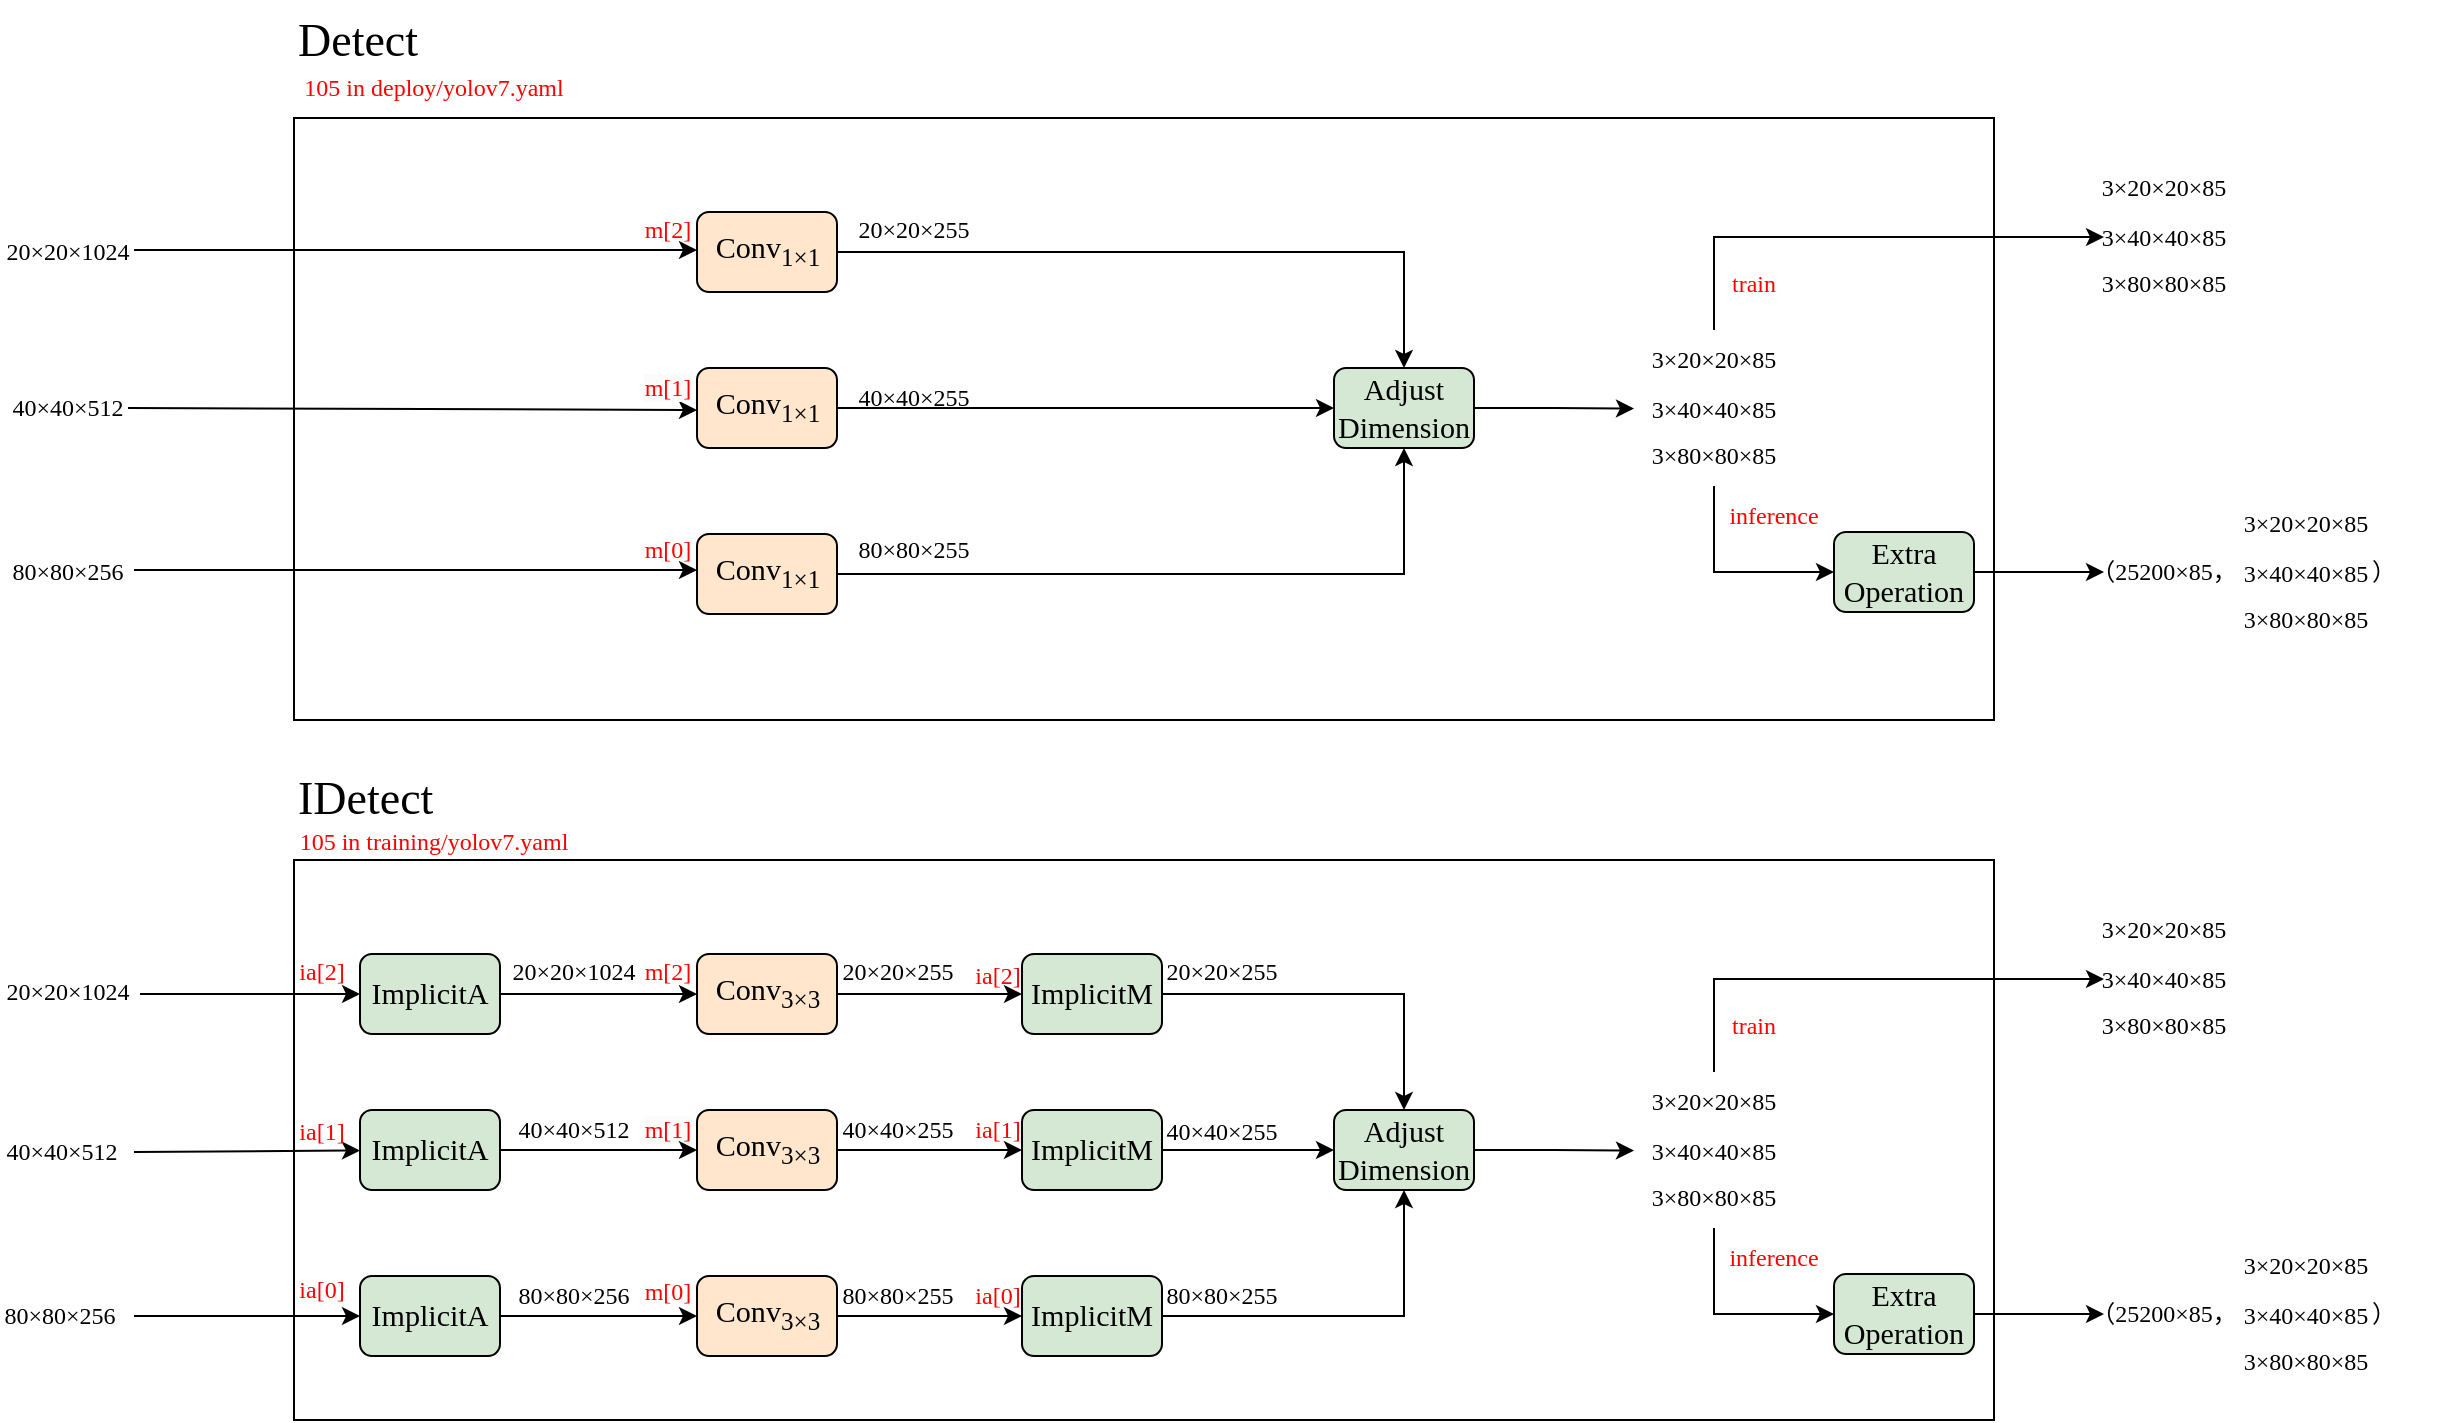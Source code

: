 <mxfile version="20.8.5" type="device"><diagram id="5mF-1vCLCWGnufUyM8pE" name="第 1 页"><mxGraphModel dx="1434" dy="-3874" grid="1" gridSize="10" guides="1" tooltips="1" connect="1" arrows="1" fold="1" page="1" pageScale="1" pageWidth="827" pageHeight="1169" math="0" shadow="0"><root><mxCell id="0"/><mxCell id="1" parent="0"/><mxCell id="pcXph9boCo1NyAsPAO1Y-1" value="" style="rounded=0;whiteSpace=wrap;html=1;fontFamily=Times New Roman;" parent="1" vertex="1"><mxGeometry x="260" y="5320" width="850" height="280" as="geometry"/></mxCell><mxCell id="pcXph9boCo1NyAsPAO1Y-2" value="&lt;div style=&quot;text-align: center;&quot;&gt;IDetect&lt;br&gt;&lt;/div&gt;" style="text;whiteSpace=wrap;html=1;fontSize=23;fontFamily=Times New Roman;fontColor=#000000;" parent="1" vertex="1"><mxGeometry x="260" y="5269" width="130" height="40" as="geometry"/></mxCell><mxCell id="pcXph9boCo1NyAsPAO1Y-3" value="&lt;font color=&quot;#ff0000&quot;&gt;105&amp;nbsp;in training/yolov7.yaml&lt;/font&gt;" style="text;html=1;strokeColor=none;fillColor=none;align=center;verticalAlign=middle;whiteSpace=wrap;rounded=0;fontFamily=Times New Roman;" parent="1" vertex="1"><mxGeometry x="260" y="5296" width="140" height="30" as="geometry"/></mxCell><mxCell id="pcXph9boCo1NyAsPAO1Y-4" value="" style="endArrow=classic;html=1;rounded=0;entryX=0;entryY=0.5;entryDx=0;entryDy=0;" parent="1" target="ekhUw0RYHfm-GTvsuDFW-6" edge="1"><mxGeometry width="50" height="50" relative="1" as="geometry"><mxPoint x="180" y="5548" as="sourcePoint"/><mxPoint x="290" y="5548" as="targetPoint"/></mxGeometry></mxCell><mxCell id="pcXph9boCo1NyAsPAO1Y-5" value="80×80×256" style="text;html=1;strokeColor=none;fillColor=none;align=center;verticalAlign=middle;whiteSpace=wrap;rounded=0;fontFamily=Times New Roman;" parent="1" vertex="1"><mxGeometry x="113" y="5533" width="60" height="30" as="geometry"/></mxCell><mxCell id="pcXph9boCo1NyAsPAO1Y-6" value="&lt;font color=&quot;#ff0000&quot;&gt;m[0]&lt;/font&gt;" style="text;html=1;strokeColor=none;fillColor=none;align=center;verticalAlign=middle;whiteSpace=wrap;rounded=0;fontFamily=Times New Roman;" parent="1" vertex="1"><mxGeometry x="436.5" y="5521" width="20" height="30" as="geometry"/></mxCell><mxCell id="pcXph9boCo1NyAsPAO1Y-7" value="" style="endArrow=classic;html=1;rounded=0;" parent="1" target="ekhUw0RYHfm-GTvsuDFW-5" edge="1"><mxGeometry width="50" height="50" relative="1" as="geometry"><mxPoint x="180" y="5466" as="sourcePoint"/><mxPoint x="290" y="5466" as="targetPoint"/></mxGeometry></mxCell><mxCell id="pcXph9boCo1NyAsPAO1Y-8" value="40×40×512" style="text;html=1;strokeColor=none;fillColor=none;align=center;verticalAlign=middle;whiteSpace=wrap;rounded=0;fontFamily=Times New Roman;" parent="1" vertex="1"><mxGeometry x="114" y="5451" width="60" height="30" as="geometry"/></mxCell><mxCell id="pcXph9boCo1NyAsPAO1Y-9" value="&lt;span style=&quot;color: rgb(255, 0, 0); font-family: &amp;quot;Times New Roman&amp;quot;; font-size: 12px; font-style: normal; font-variant-ligatures: normal; font-variant-caps: normal; font-weight: 400; letter-spacing: normal; orphans: 2; text-align: center; text-indent: 0px; text-transform: none; widows: 2; word-spacing: 0px; -webkit-text-stroke-width: 0px; background-color: rgb(251, 251, 251); text-decoration-thickness: initial; text-decoration-style: initial; text-decoration-color: initial; float: none; display: inline !important;&quot;&gt;m[1]&lt;/span&gt;" style="text;html=1;strokeColor=none;fillColor=none;align=center;verticalAlign=middle;whiteSpace=wrap;rounded=0;fontFamily=Times New Roman;" parent="1" vertex="1"><mxGeometry x="436.5" y="5440" width="20" height="30" as="geometry"/></mxCell><mxCell id="pcXph9boCo1NyAsPAO1Y-11" value="20×20×1024" style="text;html=1;strokeColor=none;fillColor=none;align=center;verticalAlign=middle;whiteSpace=wrap;rounded=0;fontFamily=Times New Roman;" parent="1" vertex="1"><mxGeometry x="117" y="5371" width="60" height="30" as="geometry"/></mxCell><mxCell id="pcXph9boCo1NyAsPAO1Y-12" value="&lt;font color=&quot;#ff0000&quot;&gt;m[2]&lt;/font&gt;" style="text;html=1;strokeColor=none;fillColor=none;align=center;verticalAlign=middle;whiteSpace=wrap;rounded=0;fontFamily=Times New Roman;" parent="1" vertex="1"><mxGeometry x="436.5" y="5361" width="20" height="30" as="geometry"/></mxCell><mxCell id="pcXph9boCo1NyAsPAO1Y-23" style="edgeStyle=orthogonalEdgeStyle;rounded=0;orthogonalLoop=1;jettySize=auto;html=1;exitX=1;exitY=0.5;exitDx=0;exitDy=0;fontColor=#FF0000;startArrow=none;" parent="1" source="ekhUw0RYHfm-GTvsuDFW-16" target="pcXph9boCo1NyAsPAO1Y-22" edge="1"><mxGeometry relative="1" as="geometry"/></mxCell><mxCell id="ekhUw0RYHfm-GTvsuDFW-18" style="edgeStyle=orthogonalEdgeStyle;rounded=0;orthogonalLoop=1;jettySize=auto;html=1;exitX=1;exitY=0.5;exitDx=0;exitDy=0;entryX=0;entryY=0.5;entryDx=0;entryDy=0;" parent="1" source="pcXph9boCo1NyAsPAO1Y-13" target="ekhUw0RYHfm-GTvsuDFW-16" edge="1"><mxGeometry relative="1" as="geometry"/></mxCell><mxCell id="pcXph9boCo1NyAsPAO1Y-13" value="&lt;div style=&quot;font-size: 11.3pt;&quot;&gt;&lt;span style=&quot;background-color: rgb(255, 230, 204);&quot;&gt;Conv&lt;sub&gt;3&lt;/sub&gt;&lt;/span&gt;&lt;sub style=&quot;background-color: initial; border-color: var(--border-color);&quot;&gt;×3&lt;/sub&gt;&lt;/div&gt;" style="rounded=1;whiteSpace=wrap;html=1;labelBackgroundColor=none;fontSize=23;fillColor=#FFE6CC;strokeColor=#000000;fontFamily=Times New Roman;" parent="1" vertex="1"><mxGeometry x="461.5" y="5367" width="70" height="40" as="geometry"/></mxCell><mxCell id="pcXph9boCo1NyAsPAO1Y-24" style="edgeStyle=orthogonalEdgeStyle;rounded=0;orthogonalLoop=1;jettySize=auto;html=1;exitX=1;exitY=0.5;exitDx=0;exitDy=0;fontColor=#FF0000;startArrow=none;" parent="1" source="ekhUw0RYHfm-GTvsuDFW-19" target="pcXph9boCo1NyAsPAO1Y-22" edge="1"><mxGeometry relative="1" as="geometry"/></mxCell><mxCell id="ekhUw0RYHfm-GTvsuDFW-23" style="edgeStyle=orthogonalEdgeStyle;rounded=0;orthogonalLoop=1;jettySize=auto;html=1;exitX=1;exitY=0.5;exitDx=0;exitDy=0;entryX=0;entryY=0.5;entryDx=0;entryDy=0;" parent="1" source="pcXph9boCo1NyAsPAO1Y-15" target="ekhUw0RYHfm-GTvsuDFW-19" edge="1"><mxGeometry relative="1" as="geometry"/></mxCell><mxCell id="pcXph9boCo1NyAsPAO1Y-15" value="&lt;div style=&quot;font-size: 11.3pt;&quot;&gt;&lt;span style=&quot;background-color: rgb(255, 230, 204);&quot;&gt;Conv&lt;sub&gt;3&lt;/sub&gt;&lt;/span&gt;&lt;sub style=&quot;background-color: initial; border-color: var(--border-color);&quot;&gt;×3&lt;/sub&gt;&lt;/div&gt;" style="rounded=1;whiteSpace=wrap;html=1;labelBackgroundColor=none;fontSize=23;fillColor=#FFE6CC;strokeColor=#000000;fontFamily=Times New Roman;" parent="1" vertex="1"><mxGeometry x="461.5" y="5445" width="70" height="40" as="geometry"/></mxCell><mxCell id="pcXph9boCo1NyAsPAO1Y-25" style="edgeStyle=orthogonalEdgeStyle;rounded=0;orthogonalLoop=1;jettySize=auto;html=1;exitX=1;exitY=0.5;exitDx=0;exitDy=0;entryX=0.5;entryY=1;entryDx=0;entryDy=0;fontColor=#FF0000;startArrow=none;" parent="1" source="ekhUw0RYHfm-GTvsuDFW-21" target="pcXph9boCo1NyAsPAO1Y-22" edge="1"><mxGeometry relative="1" as="geometry"/></mxCell><mxCell id="ekhUw0RYHfm-GTvsuDFW-24" style="edgeStyle=orthogonalEdgeStyle;rounded=0;orthogonalLoop=1;jettySize=auto;html=1;exitX=1;exitY=0.5;exitDx=0;exitDy=0;entryX=0;entryY=0.5;entryDx=0;entryDy=0;" parent="1" source="pcXph9boCo1NyAsPAO1Y-16" target="ekhUw0RYHfm-GTvsuDFW-21" edge="1"><mxGeometry relative="1" as="geometry"/></mxCell><mxCell id="pcXph9boCo1NyAsPAO1Y-16" value="&lt;div style=&quot;font-size: 11.3pt;&quot;&gt;&lt;span style=&quot;background-color: rgb(255, 230, 204);&quot;&gt;Conv&lt;sub&gt;3&lt;/sub&gt;&lt;/span&gt;&lt;sub style=&quot;background-color: initial; border-color: var(--border-color);&quot;&gt;×3&lt;/sub&gt;&lt;/div&gt;" style="rounded=1;whiteSpace=wrap;html=1;labelBackgroundColor=none;fontSize=23;fillColor=#FFE6CC;strokeColor=#000000;fontFamily=Times New Roman;" parent="1" vertex="1"><mxGeometry x="461.5" y="5528" width="70" height="40" as="geometry"/></mxCell><mxCell id="pcXph9boCo1NyAsPAO1Y-18" value="80×80×255" style="text;html=1;strokeColor=none;fillColor=none;align=center;verticalAlign=middle;whiteSpace=wrap;rounded=0;fontFamily=Times New Roman;" parent="1" vertex="1"><mxGeometry x="531.5" y="5523" width="60" height="30" as="geometry"/></mxCell><mxCell id="pcXph9boCo1NyAsPAO1Y-19" value="40×40×255" style="text;html=1;strokeColor=none;fillColor=none;align=center;verticalAlign=middle;whiteSpace=wrap;rounded=0;fontFamily=Times New Roman;" parent="1" vertex="1"><mxGeometry x="531.5" y="5440" width="60" height="30" as="geometry"/></mxCell><mxCell id="pcXph9boCo1NyAsPAO1Y-20" value="20×20×255" style="text;html=1;strokeColor=none;fillColor=none;align=center;verticalAlign=middle;whiteSpace=wrap;rounded=0;fontFamily=Times New Roman;" parent="1" vertex="1"><mxGeometry x="531.5" y="5361" width="60" height="30" as="geometry"/></mxCell><mxCell id="pcXph9boCo1NyAsPAO1Y-26" style="edgeStyle=orthogonalEdgeStyle;rounded=0;orthogonalLoop=1;jettySize=auto;html=1;exitX=1;exitY=0.5;exitDx=0;exitDy=0;fontColor=#FF0000;" parent="1" source="pcXph9boCo1NyAsPAO1Y-22" edge="1"><mxGeometry relative="1" as="geometry"><mxPoint x="930" y="5465.31" as="targetPoint"/></mxGeometry></mxCell><mxCell id="pcXph9boCo1NyAsPAO1Y-22" value="&lt;div style=&quot;font-size: 11.3pt;&quot;&gt;&lt;span style=&quot;background-color: rgb(213, 232, 212);&quot;&gt;Adjust&lt;/span&gt;&lt;/div&gt;&lt;div style=&quot;font-size: 11.3pt;&quot;&gt;&lt;span style=&quot;background-color: rgb(213, 232, 212);&quot;&gt;Dimension&lt;/span&gt;&lt;/div&gt;" style="rounded=1;whiteSpace=wrap;html=1;labelBackgroundColor=none;fontSize=23;fillColor=#D5E8D4;strokeColor=#000000;fontFamily=Times New Roman;" parent="1" vertex="1"><mxGeometry x="780" y="5445" width="70" height="40" as="geometry"/></mxCell><mxCell id="9P12c5c5VGA8GjM7QyYC-8" value="&lt;font color=&quot;#ff0000&quot;&gt;train&lt;/font&gt;" style="text;html=1;strokeColor=none;fillColor=none;align=center;verticalAlign=middle;whiteSpace=wrap;rounded=0;fontFamily=Times New Roman;" parent="1" vertex="1"><mxGeometry x="980" y="5388" width="20" height="30" as="geometry"/></mxCell><mxCell id="9P12c5c5VGA8GjM7QyYC-10" value="" style="group" parent="1" vertex="1" connectable="0"><mxGeometry x="940" y="5426" width="60" height="78" as="geometry"/></mxCell><mxCell id="pcXph9boCo1NyAsPAO1Y-27" value="3×80×80×85" style="text;html=1;strokeColor=none;fillColor=none;align=center;verticalAlign=middle;whiteSpace=wrap;rounded=0;labelBackgroundColor=#FFFFFF;fontColor=#000000;fontFamily=Times New Roman;" parent="9P12c5c5VGA8GjM7QyYC-10" vertex="1"><mxGeometry y="48" width="60" height="30" as="geometry"/></mxCell><mxCell id="pcXph9boCo1NyAsPAO1Y-28" value="3×40×40×85" style="text;html=1;strokeColor=none;fillColor=none;align=center;verticalAlign=middle;whiteSpace=wrap;rounded=0;labelBackgroundColor=#FFFFFF;fontColor=#000000;fontFamily=Times New Roman;" parent="9P12c5c5VGA8GjM7QyYC-10" vertex="1"><mxGeometry y="24.5" width="60" height="30" as="geometry"/></mxCell><mxCell id="pcXph9boCo1NyAsPAO1Y-29" value="3×20×20×85" style="text;html=1;strokeColor=none;fillColor=none;align=center;verticalAlign=middle;whiteSpace=wrap;rounded=0;labelBackgroundColor=#FFFFFF;fontColor=#000000;fontFamily=Times New Roman;" parent="9P12c5c5VGA8GjM7QyYC-10" vertex="1"><mxGeometry width="60" height="30" as="geometry"/></mxCell><mxCell id="9P12c5c5VGA8GjM7QyYC-11" value="" style="group" parent="1" vertex="1" connectable="0"><mxGeometry x="1165" y="5340" width="60" height="78" as="geometry"/></mxCell><mxCell id="9P12c5c5VGA8GjM7QyYC-12" value="3×80×80×85" style="text;html=1;strokeColor=none;fillColor=none;align=center;verticalAlign=middle;whiteSpace=wrap;rounded=0;labelBackgroundColor=#FFFFFF;fontColor=#000000;fontFamily=Times New Roman;" parent="9P12c5c5VGA8GjM7QyYC-11" vertex="1"><mxGeometry y="48" width="60" height="30" as="geometry"/></mxCell><mxCell id="9P12c5c5VGA8GjM7QyYC-13" value="3×40×40×85" style="text;html=1;strokeColor=none;fillColor=none;align=center;verticalAlign=middle;whiteSpace=wrap;rounded=0;labelBackgroundColor=#FFFFFF;fontColor=#000000;fontFamily=Times New Roman;" parent="9P12c5c5VGA8GjM7QyYC-11" vertex="1"><mxGeometry y="24.5" width="60" height="30" as="geometry"/></mxCell><mxCell id="9P12c5c5VGA8GjM7QyYC-14" value="3×20×20×85" style="text;html=1;strokeColor=none;fillColor=none;align=center;verticalAlign=middle;whiteSpace=wrap;rounded=0;labelBackgroundColor=#FFFFFF;fontColor=#000000;fontFamily=Times New Roman;" parent="9P12c5c5VGA8GjM7QyYC-11" vertex="1"><mxGeometry width="60" height="30" as="geometry"/></mxCell><mxCell id="9P12c5c5VGA8GjM7QyYC-16" value="&lt;font color=&quot;#ff0000&quot;&gt;inference&lt;/font&gt;" style="text;html=1;strokeColor=none;fillColor=none;align=center;verticalAlign=middle;whiteSpace=wrap;rounded=0;fontFamily=Times New Roman;" parent="1" vertex="1"><mxGeometry x="990" y="5504" width="20" height="30" as="geometry"/></mxCell><mxCell id="9P12c5c5VGA8GjM7QyYC-17" value="" style="group" parent="1" vertex="1" connectable="0"><mxGeometry x="1236" y="5508" width="60" height="78" as="geometry"/></mxCell><mxCell id="9P12c5c5VGA8GjM7QyYC-18" value="3×80×80×85" style="text;html=1;strokeColor=none;fillColor=none;align=center;verticalAlign=middle;whiteSpace=wrap;rounded=0;labelBackgroundColor=#FFFFFF;fontColor=#000000;fontFamily=Times New Roman;" parent="9P12c5c5VGA8GjM7QyYC-17" vertex="1"><mxGeometry y="48" width="60" height="30" as="geometry"/></mxCell><mxCell id="9P12c5c5VGA8GjM7QyYC-19" value="3×40×40×85" style="text;html=1;strokeColor=none;fillColor=none;align=center;verticalAlign=middle;whiteSpace=wrap;rounded=0;labelBackgroundColor=#FFFFFF;fontColor=#000000;fontFamily=Times New Roman;" parent="9P12c5c5VGA8GjM7QyYC-17" vertex="1"><mxGeometry y="24.5" width="60" height="30" as="geometry"/></mxCell><mxCell id="9P12c5c5VGA8GjM7QyYC-20" value="3×20×20×85" style="text;html=1;strokeColor=none;fillColor=none;align=center;verticalAlign=middle;whiteSpace=wrap;rounded=0;labelBackgroundColor=#FFFFFF;fontColor=#000000;fontFamily=Times New Roman;" parent="9P12c5c5VGA8GjM7QyYC-17" vertex="1"><mxGeometry width="60" height="30" as="geometry"/></mxCell><mxCell id="9P12c5c5VGA8GjM7QyYC-21" value="（25200×85，" style="text;html=1;strokeColor=none;fillColor=none;align=center;verticalAlign=middle;whiteSpace=wrap;rounded=0;labelBackgroundColor=#FFFFFF;fontColor=#000000;fontFamily=Times New Roman;" parent="1" vertex="1"><mxGeometry x="1165" y="5532" width="60" height="30" as="geometry"/></mxCell><mxCell id="9P12c5c5VGA8GjM7QyYC-22" value="）" style="text;html=1;strokeColor=none;fillColor=none;align=center;verticalAlign=middle;whiteSpace=wrap;rounded=0;" parent="1" vertex="1"><mxGeometry x="1275" y="5532" width="60" height="30" as="geometry"/></mxCell><mxCell id="9P12c5c5VGA8GjM7QyYC-24" style="edgeStyle=orthogonalEdgeStyle;rounded=0;orthogonalLoop=1;jettySize=auto;html=1;exitX=0.5;exitY=1;exitDx=0;exitDy=0;entryX=0;entryY=0.5;entryDx=0;entryDy=0;" parent="1" source="pcXph9boCo1NyAsPAO1Y-27" target="9P12c5c5VGA8GjM7QyYC-26" edge="1"><mxGeometry relative="1" as="geometry"><mxPoint x="1000" y="5540" as="targetPoint"/><Array as="points"><mxPoint x="970" y="5547"/></Array></mxGeometry></mxCell><mxCell id="9P12c5c5VGA8GjM7QyYC-25" style="edgeStyle=orthogonalEdgeStyle;rounded=0;orthogonalLoop=1;jettySize=auto;html=1;exitX=0.5;exitY=0;exitDx=0;exitDy=0;entryX=0;entryY=0.5;entryDx=0;entryDy=0;" parent="1" source="pcXph9boCo1NyAsPAO1Y-29" target="9P12c5c5VGA8GjM7QyYC-13" edge="1"><mxGeometry relative="1" as="geometry"/></mxCell><mxCell id="9P12c5c5VGA8GjM7QyYC-30" style="edgeStyle=orthogonalEdgeStyle;rounded=0;orthogonalLoop=1;jettySize=auto;html=1;exitX=1;exitY=0.5;exitDx=0;exitDy=0;entryX=0;entryY=0.5;entryDx=0;entryDy=0;" parent="1" source="9P12c5c5VGA8GjM7QyYC-26" target="9P12c5c5VGA8GjM7QyYC-21" edge="1"><mxGeometry relative="1" as="geometry"/></mxCell><mxCell id="9P12c5c5VGA8GjM7QyYC-26" value="&lt;div style=&quot;font-size: 11.3pt;&quot;&gt;&lt;span style=&quot;background-color: rgb(213, 232, 212);&quot;&gt;Extra&lt;/span&gt;&lt;/div&gt;&lt;div style=&quot;font-size: 11.3pt;&quot;&gt;&lt;span style=&quot;background-color: rgb(213, 232, 212);&quot;&gt;Operation&lt;/span&gt;&lt;/div&gt;" style="rounded=1;whiteSpace=wrap;html=1;labelBackgroundColor=none;fontSize=23;fillColor=#D5E8D4;strokeColor=#000000;fontFamily=Times New Roman;" parent="1" vertex="1"><mxGeometry x="1030" y="5527" width="70" height="40" as="geometry"/></mxCell><mxCell id="ekhUw0RYHfm-GTvsuDFW-4" style="edgeStyle=orthogonalEdgeStyle;rounded=0;orthogonalLoop=1;jettySize=auto;html=1;exitX=1;exitY=0.5;exitDx=0;exitDy=0;" parent="1" source="ekhUw0RYHfm-GTvsuDFW-1" target="pcXph9boCo1NyAsPAO1Y-13" edge="1"><mxGeometry relative="1" as="geometry"/></mxCell><mxCell id="ekhUw0RYHfm-GTvsuDFW-1" value="&lt;div style=&quot;font-size: 11.3pt;&quot;&gt;&lt;span style=&quot;background-color: rgb(213, 232, 212);&quot;&gt;ImplicitA&lt;/span&gt;&lt;/div&gt;" style="rounded=1;whiteSpace=wrap;html=1;labelBackgroundColor=none;fontSize=23;fillColor=#D5E8D4;strokeColor=#000000;fontFamily=Times New Roman;" parent="1" vertex="1"><mxGeometry x="293" y="5367" width="70" height="40" as="geometry"/></mxCell><mxCell id="ekhUw0RYHfm-GTvsuDFW-3" value="" style="endArrow=classic;html=1;rounded=0;" parent="1" target="ekhUw0RYHfm-GTvsuDFW-1" edge="1"><mxGeometry width="50" height="50" relative="1" as="geometry"><mxPoint x="183" y="5387" as="sourcePoint"/><mxPoint x="493" y="5490" as="targetPoint"/></mxGeometry></mxCell><mxCell id="ekhUw0RYHfm-GTvsuDFW-7" style="edgeStyle=orthogonalEdgeStyle;rounded=0;orthogonalLoop=1;jettySize=auto;html=1;exitX=1;exitY=0.5;exitDx=0;exitDy=0;entryX=0;entryY=0.5;entryDx=0;entryDy=0;" parent="1" source="ekhUw0RYHfm-GTvsuDFW-5" target="pcXph9boCo1NyAsPAO1Y-15" edge="1"><mxGeometry relative="1" as="geometry"/></mxCell><mxCell id="ekhUw0RYHfm-GTvsuDFW-5" value="&lt;div style=&quot;font-size: 11.3pt;&quot;&gt;&lt;span style=&quot;background-color: rgb(213, 232, 212);&quot;&gt;ImplicitA&lt;/span&gt;&lt;/div&gt;" style="rounded=1;whiteSpace=wrap;html=1;labelBackgroundColor=none;fontSize=23;fillColor=#D5E8D4;strokeColor=#000000;fontFamily=Times New Roman;" parent="1" vertex="1"><mxGeometry x="293" y="5445" width="70" height="40" as="geometry"/></mxCell><mxCell id="ekhUw0RYHfm-GTvsuDFW-8" style="edgeStyle=orthogonalEdgeStyle;rounded=0;orthogonalLoop=1;jettySize=auto;html=1;exitX=1;exitY=0.5;exitDx=0;exitDy=0;" parent="1" source="ekhUw0RYHfm-GTvsuDFW-6" target="pcXph9boCo1NyAsPAO1Y-16" edge="1"><mxGeometry relative="1" as="geometry"/></mxCell><mxCell id="ekhUw0RYHfm-GTvsuDFW-6" value="&lt;div style=&quot;font-size: 11.3pt;&quot;&gt;&lt;span style=&quot;background-color: rgb(213, 232, 212);&quot;&gt;ImplicitA&lt;/span&gt;&lt;/div&gt;" style="rounded=1;whiteSpace=wrap;html=1;labelBackgroundColor=none;fontSize=23;fillColor=#D5E8D4;strokeColor=#000000;fontFamily=Times New Roman;" parent="1" vertex="1"><mxGeometry x="293" y="5528" width="70" height="40" as="geometry"/></mxCell><mxCell id="ekhUw0RYHfm-GTvsuDFW-9" value="&lt;font color=&quot;#ff0000&quot;&gt;ia[0]&lt;/font&gt;" style="text;html=1;strokeColor=none;fillColor=none;align=center;verticalAlign=middle;whiteSpace=wrap;rounded=0;fontFamily=Times New Roman;" parent="1" vertex="1"><mxGeometry x="264" y="5520" width="20" height="30" as="geometry"/></mxCell><mxCell id="ekhUw0RYHfm-GTvsuDFW-10" value="&lt;font color=&quot;#ff0000&quot;&gt;ia[1]&lt;/font&gt;" style="text;html=1;strokeColor=none;fillColor=none;align=center;verticalAlign=middle;whiteSpace=wrap;rounded=0;fontFamily=Times New Roman;" parent="1" vertex="1"><mxGeometry x="263.5" y="5441" width="20" height="30" as="geometry"/></mxCell><mxCell id="ekhUw0RYHfm-GTvsuDFW-11" value="&lt;font color=&quot;#ff0000&quot;&gt;ia[2]&lt;/font&gt;" style="text;html=1;strokeColor=none;fillColor=none;align=center;verticalAlign=middle;whiteSpace=wrap;rounded=0;fontFamily=Times New Roman;" parent="1" vertex="1"><mxGeometry x="264" y="5361" width="20" height="30" as="geometry"/></mxCell><mxCell id="ekhUw0RYHfm-GTvsuDFW-12" value="20×20×1024" style="text;html=1;strokeColor=none;fillColor=none;align=center;verticalAlign=middle;whiteSpace=wrap;rounded=0;fontFamily=Times New Roman;" parent="1" vertex="1"><mxGeometry x="370" y="5361" width="60" height="30" as="geometry"/></mxCell><mxCell id="ekhUw0RYHfm-GTvsuDFW-13" value="40×40×512" style="text;html=1;strokeColor=none;fillColor=none;align=center;verticalAlign=middle;whiteSpace=wrap;rounded=0;fontFamily=Times New Roman;" parent="1" vertex="1"><mxGeometry x="370" y="5440" width="60" height="30" as="geometry"/></mxCell><mxCell id="ekhUw0RYHfm-GTvsuDFW-15" value="80×80×256" style="text;html=1;strokeColor=none;fillColor=none;align=center;verticalAlign=middle;whiteSpace=wrap;rounded=0;fontFamily=Times New Roman;" parent="1" vertex="1"><mxGeometry x="370" y="5523" width="60" height="30" as="geometry"/></mxCell><mxCell id="ekhUw0RYHfm-GTvsuDFW-16" value="&lt;div style=&quot;font-size: 11.3pt;&quot;&gt;&lt;span style=&quot;background-color: rgb(213, 232, 212);&quot;&gt;ImplicitM&lt;/span&gt;&lt;/div&gt;" style="rounded=1;whiteSpace=wrap;html=1;labelBackgroundColor=none;fontSize=23;fillColor=#D5E8D4;strokeColor=#000000;fontFamily=Times New Roman;" parent="1" vertex="1"><mxGeometry x="624" y="5367" width="70" height="40" as="geometry"/></mxCell><mxCell id="ekhUw0RYHfm-GTvsuDFW-19" value="&lt;div style=&quot;font-size: 11.3pt;&quot;&gt;&lt;span style=&quot;background-color: rgb(213, 232, 212);&quot;&gt;ImplicitM&lt;/span&gt;&lt;/div&gt;" style="rounded=1;whiteSpace=wrap;html=1;labelBackgroundColor=none;fontSize=23;fillColor=#D5E8D4;strokeColor=#000000;fontFamily=Times New Roman;" parent="1" vertex="1"><mxGeometry x="624" y="5445" width="70" height="40" as="geometry"/></mxCell><mxCell id="ekhUw0RYHfm-GTvsuDFW-21" value="&lt;div style=&quot;font-size: 11.3pt;&quot;&gt;&lt;span style=&quot;background-color: rgb(213, 232, 212);&quot;&gt;ImplicitM&lt;/span&gt;&lt;/div&gt;" style="rounded=1;whiteSpace=wrap;html=1;labelBackgroundColor=none;fontSize=23;fillColor=#D5E8D4;strokeColor=#000000;fontFamily=Times New Roman;" parent="1" vertex="1"><mxGeometry x="624" y="5528" width="70" height="40" as="geometry"/></mxCell><mxCell id="ekhUw0RYHfm-GTvsuDFW-25" value="&lt;font color=&quot;#ff0000&quot;&gt;ia[2]&lt;/font&gt;" style="text;html=1;strokeColor=none;fillColor=none;align=center;verticalAlign=middle;whiteSpace=wrap;rounded=0;fontFamily=Times New Roman;" parent="1" vertex="1"><mxGeometry x="602" y="5363" width="20" height="30" as="geometry"/></mxCell><mxCell id="ekhUw0RYHfm-GTvsuDFW-26" value="&lt;font color=&quot;#ff0000&quot;&gt;ia[1]&lt;/font&gt;" style="text;html=1;strokeColor=none;fillColor=none;align=center;verticalAlign=middle;whiteSpace=wrap;rounded=0;fontFamily=Times New Roman;" parent="1" vertex="1"><mxGeometry x="602" y="5440" width="20" height="30" as="geometry"/></mxCell><mxCell id="ekhUw0RYHfm-GTvsuDFW-28" value="&lt;font color=&quot;#ff0000&quot;&gt;ia[0]&lt;/font&gt;" style="text;html=1;strokeColor=none;fillColor=none;align=center;verticalAlign=middle;whiteSpace=wrap;rounded=0;fontFamily=Times New Roman;" parent="1" vertex="1"><mxGeometry x="602" y="5523" width="20" height="30" as="geometry"/></mxCell><mxCell id="ekhUw0RYHfm-GTvsuDFW-29" value="20×20×255" style="text;html=1;strokeColor=none;fillColor=none;align=center;verticalAlign=middle;whiteSpace=wrap;rounded=0;fontFamily=Times New Roman;" parent="1" vertex="1"><mxGeometry x="694" y="5361" width="60" height="30" as="geometry"/></mxCell><mxCell id="ekhUw0RYHfm-GTvsuDFW-30" value="40×40×255" style="text;html=1;strokeColor=none;fillColor=none;align=center;verticalAlign=middle;whiteSpace=wrap;rounded=0;fontFamily=Times New Roman;" parent="1" vertex="1"><mxGeometry x="694" y="5441" width="60" height="30" as="geometry"/></mxCell><mxCell id="ekhUw0RYHfm-GTvsuDFW-31" value="80×80×255" style="text;html=1;strokeColor=none;fillColor=none;align=center;verticalAlign=middle;whiteSpace=wrap;rounded=0;fontFamily=Times New Roman;" parent="1" vertex="1"><mxGeometry x="694" y="5523" width="60" height="30" as="geometry"/></mxCell><mxCell id="PRYA2MoFdDqtPxs33PI2-1" value="" style="rounded=0;whiteSpace=wrap;html=1;fontFamily=Times New Roman;" parent="1" vertex="1"><mxGeometry x="260" y="4949" width="850" height="301" as="geometry"/></mxCell><mxCell id="PRYA2MoFdDqtPxs33PI2-2" value="&lt;div style=&quot;text-align: center;&quot;&gt;Detect&lt;/div&gt;" style="text;whiteSpace=wrap;html=1;fontSize=23;fontFamily=Times New Roman;fontColor=#000000;" parent="1" vertex="1"><mxGeometry x="260" y="4890" width="130" height="40" as="geometry"/></mxCell><mxCell id="PRYA2MoFdDqtPxs33PI2-3" value="&lt;font color=&quot;#ff0000&quot;&gt;105&amp;nbsp;in deploy/yolov7.yaml&lt;/font&gt;" style="text;html=1;strokeColor=none;fillColor=none;align=center;verticalAlign=middle;whiteSpace=wrap;rounded=0;fontFamily=Times New Roman;" parent="1" vertex="1"><mxGeometry x="260" y="4919" width="140" height="30" as="geometry"/></mxCell><mxCell id="PRYA2MoFdDqtPxs33PI2-4" value="" style="endArrow=classic;html=1;rounded=0;entryX=0;entryY=0.5;entryDx=0;entryDy=0;" parent="1" edge="1"><mxGeometry width="50" height="50" relative="1" as="geometry"><mxPoint x="180" y="5175" as="sourcePoint"/><mxPoint x="461.5" y="5175" as="targetPoint"/></mxGeometry></mxCell><mxCell id="PRYA2MoFdDqtPxs33PI2-5" value="80×80×256" style="text;html=1;strokeColor=none;fillColor=none;align=center;verticalAlign=middle;whiteSpace=wrap;rounded=0;fontFamily=Times New Roman;" parent="1" vertex="1"><mxGeometry x="117" y="5161" width="60" height="30" as="geometry"/></mxCell><mxCell id="PRYA2MoFdDqtPxs33PI2-6" value="&lt;font color=&quot;#ff0000&quot;&gt;m[0]&lt;/font&gt;" style="text;html=1;strokeColor=none;fillColor=none;align=center;verticalAlign=middle;whiteSpace=wrap;rounded=0;fontFamily=Times New Roman;" parent="1" vertex="1"><mxGeometry x="436.5" y="5150" width="20" height="30" as="geometry"/></mxCell><mxCell id="PRYA2MoFdDqtPxs33PI2-7" value="" style="endArrow=classic;html=1;rounded=0;entryX=0;entryY=0.5;entryDx=0;entryDy=0;exitX=1;exitY=0.5;exitDx=0;exitDy=0;" parent="1" source="PRYA2MoFdDqtPxs33PI2-8" edge="1"><mxGeometry width="50" height="50" relative="1" as="geometry"><mxPoint x="200" y="5095" as="sourcePoint"/><mxPoint x="461.5" y="5095" as="targetPoint"/></mxGeometry></mxCell><mxCell id="PRYA2MoFdDqtPxs33PI2-8" value="40×40×512" style="text;html=1;strokeColor=none;fillColor=none;align=center;verticalAlign=middle;whiteSpace=wrap;rounded=0;fontFamily=Times New Roman;" parent="1" vertex="1"><mxGeometry x="117" y="5079" width="60" height="30" as="geometry"/></mxCell><mxCell id="PRYA2MoFdDqtPxs33PI2-9" value="&lt;span style=&quot;color: rgb(255, 0, 0); font-family: &amp;quot;Times New Roman&amp;quot;; font-size: 12px; font-style: normal; font-variant-ligatures: normal; font-variant-caps: normal; font-weight: 400; letter-spacing: normal; orphans: 2; text-align: center; text-indent: 0px; text-transform: none; widows: 2; word-spacing: 0px; -webkit-text-stroke-width: 0px; background-color: rgb(251, 251, 251); text-decoration-thickness: initial; text-decoration-style: initial; text-decoration-color: initial; float: none; display: inline !important;&quot;&gt;m[1]&lt;/span&gt;" style="text;html=1;strokeColor=none;fillColor=none;align=center;verticalAlign=middle;whiteSpace=wrap;rounded=0;fontFamily=Times New Roman;" parent="1" vertex="1"><mxGeometry x="436.5" y="5069" width="20" height="30" as="geometry"/></mxCell><mxCell id="PRYA2MoFdDqtPxs33PI2-10" value="" style="endArrow=classic;html=1;rounded=0;entryX=0;entryY=0.5;entryDx=0;entryDy=0;" parent="1" edge="1"><mxGeometry width="50" height="50" relative="1" as="geometry"><mxPoint x="180" y="5015" as="sourcePoint"/><mxPoint x="461.5" y="5015" as="targetPoint"/></mxGeometry></mxCell><mxCell id="PRYA2MoFdDqtPxs33PI2-11" value="20×20×1024" style="text;html=1;strokeColor=none;fillColor=none;align=center;verticalAlign=middle;whiteSpace=wrap;rounded=0;fontFamily=Times New Roman;" parent="1" vertex="1"><mxGeometry x="117" y="5001" width="60" height="30" as="geometry"/></mxCell><mxCell id="PRYA2MoFdDqtPxs33PI2-12" value="&lt;font color=&quot;#ff0000&quot;&gt;m[2]&lt;/font&gt;" style="text;html=1;strokeColor=none;fillColor=none;align=center;verticalAlign=middle;whiteSpace=wrap;rounded=0;fontFamily=Times New Roman;" parent="1" vertex="1"><mxGeometry x="436.5" y="4990" width="20" height="30" as="geometry"/></mxCell><mxCell id="PRYA2MoFdDqtPxs33PI2-13" style="edgeStyle=orthogonalEdgeStyle;rounded=0;orthogonalLoop=1;jettySize=auto;html=1;exitX=1;exitY=0.5;exitDx=0;exitDy=0;fontColor=#FF0000;" parent="1" source="PRYA2MoFdDqtPxs33PI2-14" target="PRYA2MoFdDqtPxs33PI2-23" edge="1"><mxGeometry relative="1" as="geometry"/></mxCell><mxCell id="PRYA2MoFdDqtPxs33PI2-14" value="&lt;div style=&quot;font-size: 11.3pt;&quot;&gt;&lt;span style=&quot;background-color: rgb(255, 230, 204);&quot;&gt;Conv&lt;sub&gt;1&lt;/sub&gt;&lt;/span&gt;&lt;sub style=&quot;background-color: initial; border-color: var(--border-color);&quot;&gt;×1&lt;/sub&gt;&lt;/div&gt;" style="rounded=1;whiteSpace=wrap;html=1;labelBackgroundColor=none;fontSize=23;fillColor=#FFE6CC;strokeColor=#000000;fontFamily=Times New Roman;" parent="1" vertex="1"><mxGeometry x="461.5" y="4996" width="70" height="40" as="geometry"/></mxCell><mxCell id="PRYA2MoFdDqtPxs33PI2-15" style="edgeStyle=orthogonalEdgeStyle;rounded=0;orthogonalLoop=1;jettySize=auto;html=1;exitX=1;exitY=0.5;exitDx=0;exitDy=0;fontColor=#FF0000;" parent="1" source="PRYA2MoFdDqtPxs33PI2-16" target="PRYA2MoFdDqtPxs33PI2-23" edge="1"><mxGeometry relative="1" as="geometry"/></mxCell><mxCell id="PRYA2MoFdDqtPxs33PI2-16" value="&lt;div style=&quot;font-size: 11.3pt;&quot;&gt;&lt;span style=&quot;background-color: rgb(255, 230, 204);&quot;&gt;Conv&lt;sub&gt;1&lt;/sub&gt;&lt;/span&gt;&lt;sub style=&quot;background-color: initial; border-color: var(--border-color);&quot;&gt;×1&lt;/sub&gt;&lt;/div&gt;" style="rounded=1;whiteSpace=wrap;html=1;labelBackgroundColor=none;fontSize=23;fillColor=#FFE6CC;strokeColor=#000000;fontFamily=Times New Roman;" parent="1" vertex="1"><mxGeometry x="461.5" y="5074" width="70" height="40" as="geometry"/></mxCell><mxCell id="PRYA2MoFdDqtPxs33PI2-17" style="edgeStyle=orthogonalEdgeStyle;rounded=0;orthogonalLoop=1;jettySize=auto;html=1;exitX=1;exitY=0.5;exitDx=0;exitDy=0;entryX=0.5;entryY=1;entryDx=0;entryDy=0;fontColor=#FF0000;" parent="1" source="PRYA2MoFdDqtPxs33PI2-18" target="PRYA2MoFdDqtPxs33PI2-23" edge="1"><mxGeometry relative="1" as="geometry"/></mxCell><mxCell id="PRYA2MoFdDqtPxs33PI2-18" value="&lt;div style=&quot;font-size: 11.3pt;&quot;&gt;&lt;span style=&quot;background-color: rgb(255, 230, 204);&quot;&gt;Conv&lt;sub&gt;1&lt;/sub&gt;&lt;/span&gt;&lt;sub style=&quot;background-color: initial; border-color: var(--border-color);&quot;&gt;×1&lt;/sub&gt;&lt;/div&gt;" style="rounded=1;whiteSpace=wrap;html=1;labelBackgroundColor=none;fontSize=23;fillColor=#FFE6CC;strokeColor=#000000;fontFamily=Times New Roman;" parent="1" vertex="1"><mxGeometry x="461.5" y="5157" width="70" height="40" as="geometry"/></mxCell><mxCell id="PRYA2MoFdDqtPxs33PI2-19" value="80×80×255" style="text;html=1;strokeColor=none;fillColor=none;align=center;verticalAlign=middle;whiteSpace=wrap;rounded=0;fontFamily=Times New Roman;" parent="1" vertex="1"><mxGeometry x="540" y="5150" width="60" height="30" as="geometry"/></mxCell><mxCell id="PRYA2MoFdDqtPxs33PI2-20" value="40×40×255" style="text;html=1;strokeColor=none;fillColor=none;align=center;verticalAlign=middle;whiteSpace=wrap;rounded=0;fontFamily=Times New Roman;" parent="1" vertex="1"><mxGeometry x="540" y="5074" width="60" height="30" as="geometry"/></mxCell><mxCell id="PRYA2MoFdDqtPxs33PI2-21" value="20×20×255" style="text;html=1;strokeColor=none;fillColor=none;align=center;verticalAlign=middle;whiteSpace=wrap;rounded=0;fontFamily=Times New Roman;" parent="1" vertex="1"><mxGeometry x="540" y="4990" width="60" height="30" as="geometry"/></mxCell><mxCell id="PRYA2MoFdDqtPxs33PI2-22" style="edgeStyle=orthogonalEdgeStyle;rounded=0;orthogonalLoop=1;jettySize=auto;html=1;exitX=1;exitY=0.5;exitDx=0;exitDy=0;fontColor=#FF0000;" parent="1" source="PRYA2MoFdDqtPxs33PI2-23" edge="1"><mxGeometry relative="1" as="geometry"><mxPoint x="930" y="5094.31" as="targetPoint"/></mxGeometry></mxCell><mxCell id="PRYA2MoFdDqtPxs33PI2-23" value="&lt;div style=&quot;font-size: 11.3pt;&quot;&gt;&lt;span style=&quot;background-color: rgb(213, 232, 212);&quot;&gt;Adjust&lt;/span&gt;&lt;/div&gt;&lt;div style=&quot;font-size: 11.3pt;&quot;&gt;&lt;span style=&quot;background-color: rgb(213, 232, 212);&quot;&gt;Dimension&lt;/span&gt;&lt;/div&gt;" style="rounded=1;whiteSpace=wrap;html=1;labelBackgroundColor=none;fontSize=23;fillColor=#D5E8D4;strokeColor=#000000;fontFamily=Times New Roman;" parent="1" vertex="1"><mxGeometry x="780" y="5074" width="70" height="40" as="geometry"/></mxCell><mxCell id="PRYA2MoFdDqtPxs33PI2-24" value="&lt;font color=&quot;#ff0000&quot;&gt;train&lt;/font&gt;" style="text;html=1;strokeColor=none;fillColor=none;align=center;verticalAlign=middle;whiteSpace=wrap;rounded=0;fontFamily=Times New Roman;" parent="1" vertex="1"><mxGeometry x="980" y="5017" width="20" height="30" as="geometry"/></mxCell><mxCell id="PRYA2MoFdDqtPxs33PI2-25" value="" style="group" parent="1" vertex="1" connectable="0"><mxGeometry x="940" y="5055" width="60" height="78" as="geometry"/></mxCell><mxCell id="PRYA2MoFdDqtPxs33PI2-26" value="3×80×80×85" style="text;html=1;strokeColor=none;fillColor=none;align=center;verticalAlign=middle;whiteSpace=wrap;rounded=0;labelBackgroundColor=#FFFFFF;fontColor=#000000;fontFamily=Times New Roman;" parent="PRYA2MoFdDqtPxs33PI2-25" vertex="1"><mxGeometry y="48" width="60" height="30" as="geometry"/></mxCell><mxCell id="PRYA2MoFdDqtPxs33PI2-27" value="3×40×40×85" style="text;html=1;strokeColor=none;fillColor=none;align=center;verticalAlign=middle;whiteSpace=wrap;rounded=0;labelBackgroundColor=#FFFFFF;fontColor=#000000;fontFamily=Times New Roman;" parent="PRYA2MoFdDqtPxs33PI2-25" vertex="1"><mxGeometry y="24.5" width="60" height="30" as="geometry"/></mxCell><mxCell id="PRYA2MoFdDqtPxs33PI2-28" value="3×20×20×85" style="text;html=1;strokeColor=none;fillColor=none;align=center;verticalAlign=middle;whiteSpace=wrap;rounded=0;labelBackgroundColor=#FFFFFF;fontColor=#000000;fontFamily=Times New Roman;" parent="PRYA2MoFdDqtPxs33PI2-25" vertex="1"><mxGeometry width="60" height="30" as="geometry"/></mxCell><mxCell id="PRYA2MoFdDqtPxs33PI2-29" value="" style="group" parent="1" vertex="1" connectable="0"><mxGeometry x="1165" y="4969" width="60" height="78" as="geometry"/></mxCell><mxCell id="PRYA2MoFdDqtPxs33PI2-30" value="3×80×80×85" style="text;html=1;strokeColor=none;fillColor=none;align=center;verticalAlign=middle;whiteSpace=wrap;rounded=0;labelBackgroundColor=#FFFFFF;fontColor=#000000;fontFamily=Times New Roman;" parent="PRYA2MoFdDqtPxs33PI2-29" vertex="1"><mxGeometry y="48" width="60" height="30" as="geometry"/></mxCell><mxCell id="PRYA2MoFdDqtPxs33PI2-31" value="3×40×40×85" style="text;html=1;strokeColor=none;fillColor=none;align=center;verticalAlign=middle;whiteSpace=wrap;rounded=0;labelBackgroundColor=#FFFFFF;fontColor=#000000;fontFamily=Times New Roman;" parent="PRYA2MoFdDqtPxs33PI2-29" vertex="1"><mxGeometry y="24.5" width="60" height="30" as="geometry"/></mxCell><mxCell id="PRYA2MoFdDqtPxs33PI2-32" value="3×20×20×85" style="text;html=1;strokeColor=none;fillColor=none;align=center;verticalAlign=middle;whiteSpace=wrap;rounded=0;labelBackgroundColor=#FFFFFF;fontColor=#000000;fontFamily=Times New Roman;" parent="PRYA2MoFdDqtPxs33PI2-29" vertex="1"><mxGeometry width="60" height="30" as="geometry"/></mxCell><mxCell id="PRYA2MoFdDqtPxs33PI2-33" value="&lt;font color=&quot;#ff0000&quot;&gt;inference&lt;/font&gt;" style="text;html=1;strokeColor=none;fillColor=none;align=center;verticalAlign=middle;whiteSpace=wrap;rounded=0;fontFamily=Times New Roman;" parent="1" vertex="1"><mxGeometry x="990" y="5133" width="20" height="30" as="geometry"/></mxCell><mxCell id="PRYA2MoFdDqtPxs33PI2-34" value="" style="group" parent="1" vertex="1" connectable="0"><mxGeometry x="1236" y="5137" width="60" height="78" as="geometry"/></mxCell><mxCell id="PRYA2MoFdDqtPxs33PI2-35" value="3×80×80×85" style="text;html=1;strokeColor=none;fillColor=none;align=center;verticalAlign=middle;whiteSpace=wrap;rounded=0;labelBackgroundColor=#FFFFFF;fontColor=#000000;fontFamily=Times New Roman;" parent="PRYA2MoFdDqtPxs33PI2-34" vertex="1"><mxGeometry y="48" width="60" height="30" as="geometry"/></mxCell><mxCell id="PRYA2MoFdDqtPxs33PI2-36" value="3×40×40×85" style="text;html=1;strokeColor=none;fillColor=none;align=center;verticalAlign=middle;whiteSpace=wrap;rounded=0;labelBackgroundColor=#FFFFFF;fontColor=#000000;fontFamily=Times New Roman;" parent="PRYA2MoFdDqtPxs33PI2-34" vertex="1"><mxGeometry y="24.5" width="60" height="30" as="geometry"/></mxCell><mxCell id="PRYA2MoFdDqtPxs33PI2-37" value="3×20×20×85" style="text;html=1;strokeColor=none;fillColor=none;align=center;verticalAlign=middle;whiteSpace=wrap;rounded=0;labelBackgroundColor=#FFFFFF;fontColor=#000000;fontFamily=Times New Roman;" parent="PRYA2MoFdDqtPxs33PI2-34" vertex="1"><mxGeometry width="60" height="30" as="geometry"/></mxCell><mxCell id="PRYA2MoFdDqtPxs33PI2-38" value="（25200×85，" style="text;html=1;strokeColor=none;fillColor=none;align=center;verticalAlign=middle;whiteSpace=wrap;rounded=0;labelBackgroundColor=#FFFFFF;fontColor=#000000;fontFamily=Times New Roman;" parent="1" vertex="1"><mxGeometry x="1165" y="5161" width="60" height="30" as="geometry"/></mxCell><mxCell id="PRYA2MoFdDqtPxs33PI2-39" value="）" style="text;html=1;strokeColor=none;fillColor=none;align=center;verticalAlign=middle;whiteSpace=wrap;rounded=0;" parent="1" vertex="1"><mxGeometry x="1275" y="5161" width="60" height="30" as="geometry"/></mxCell><mxCell id="PRYA2MoFdDqtPxs33PI2-40" style="edgeStyle=orthogonalEdgeStyle;rounded=0;orthogonalLoop=1;jettySize=auto;html=1;exitX=0.5;exitY=1;exitDx=0;exitDy=0;entryX=0;entryY=0.5;entryDx=0;entryDy=0;" parent="1" source="PRYA2MoFdDqtPxs33PI2-26" target="PRYA2MoFdDqtPxs33PI2-43" edge="1"><mxGeometry relative="1" as="geometry"><mxPoint x="1000" y="5169" as="targetPoint"/><Array as="points"><mxPoint x="970" y="5176"/></Array></mxGeometry></mxCell><mxCell id="PRYA2MoFdDqtPxs33PI2-41" style="edgeStyle=orthogonalEdgeStyle;rounded=0;orthogonalLoop=1;jettySize=auto;html=1;exitX=0.5;exitY=0;exitDx=0;exitDy=0;entryX=0;entryY=0.5;entryDx=0;entryDy=0;" parent="1" source="PRYA2MoFdDqtPxs33PI2-28" target="PRYA2MoFdDqtPxs33PI2-31" edge="1"><mxGeometry relative="1" as="geometry"/></mxCell><mxCell id="PRYA2MoFdDqtPxs33PI2-42" style="edgeStyle=orthogonalEdgeStyle;rounded=0;orthogonalLoop=1;jettySize=auto;html=1;exitX=1;exitY=0.5;exitDx=0;exitDy=0;entryX=0;entryY=0.5;entryDx=0;entryDy=0;" parent="1" source="PRYA2MoFdDqtPxs33PI2-43" target="PRYA2MoFdDqtPxs33PI2-38" edge="1"><mxGeometry relative="1" as="geometry"/></mxCell><mxCell id="PRYA2MoFdDqtPxs33PI2-43" value="&lt;div style=&quot;font-size: 11.3pt;&quot;&gt;&lt;span style=&quot;background-color: rgb(213, 232, 212);&quot;&gt;Extra&lt;/span&gt;&lt;/div&gt;&lt;div style=&quot;font-size: 11.3pt;&quot;&gt;&lt;span style=&quot;background-color: rgb(213, 232, 212);&quot;&gt;Operation&lt;/span&gt;&lt;/div&gt;" style="rounded=1;whiteSpace=wrap;html=1;labelBackgroundColor=none;fontSize=23;fillColor=#D5E8D4;strokeColor=#000000;fontFamily=Times New Roman;" parent="1" vertex="1"><mxGeometry x="1030" y="5156" width="70" height="40" as="geometry"/></mxCell></root></mxGraphModel></diagram></mxfile>